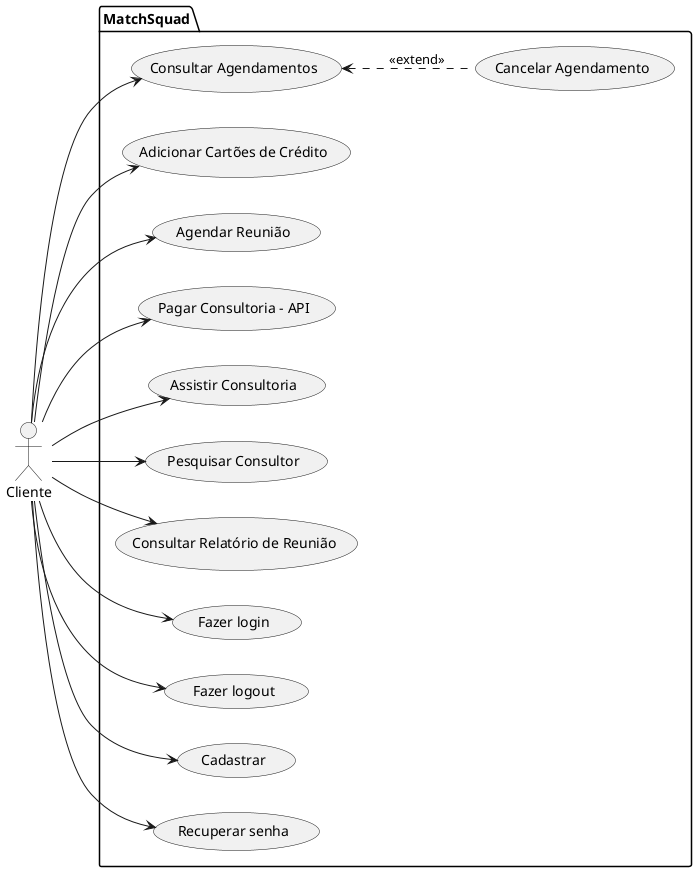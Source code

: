 @startuml "Cliente use-cases"
left to right direction
actor Cliente as C

package MatchSquad {

    usecase "Adicionar Cartões de Crédito" as UC1
    usecase "Agendar Reunião" as UC2
    usecase "Pagar Consultoria - API" as UC3
    usecase "Cancelar Agendamento" as UC4
    usecase "Assistir Consultoria" as UC5
    usecase "Consultar Agendamentos" as UC7
    usecase "Pesquisar Consultor" as UC8
    usecase "Consultar Agendamento" as UC9
    usecase "Avaliar Consultaria" as UC9
    usecase "Consultar Relatório de Reunião" as UC9
    usecase "Fazer login" as UC10
    usecase "Fazer logout" as UC11
    usecase "Cadastrar" as UC12
    usecase "Recuperar senha" as UC13

}

C --> UC9
C --> UC1
C --> UC2
C --> UC3
C --> UC5
C --> UC7
C --> UC8
C --> UC10
C --> UC11
C --> UC12
C --> UC13



(UC4).up.>(UC7): <<extend>>


@enduml